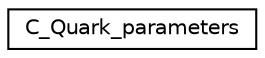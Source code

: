 digraph "Graphical Class Hierarchy"
{
  edge [fontname="Helvetica",fontsize="10",labelfontname="Helvetica",labelfontsize="10"];
  node [fontname="Helvetica",fontsize="10",shape=record];
  rankdir="LR";
  Node1 [label="C_Quark_parameters",height=0.2,width=0.4,color="black", fillcolor="white", style="filled",URL="$class_c___quark__parameters.html"];
}
